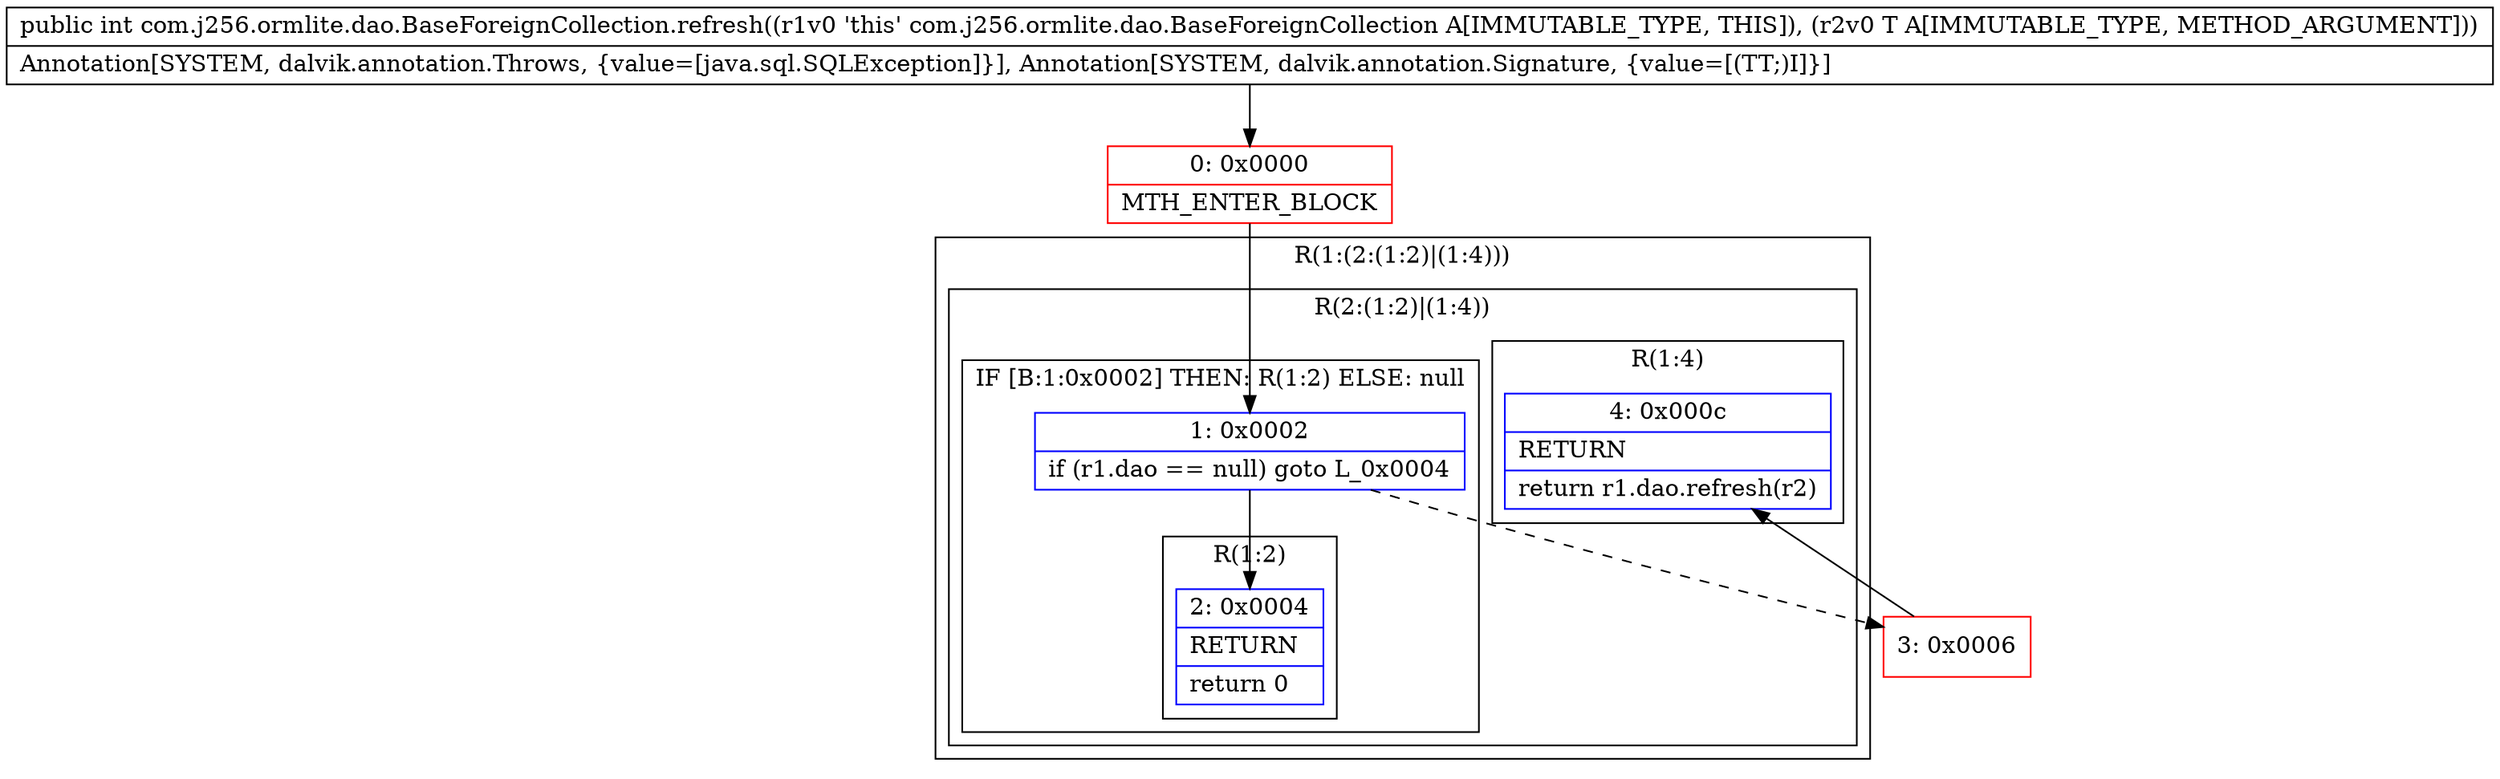 digraph "CFG forcom.j256.ormlite.dao.BaseForeignCollection.refresh(Ljava\/lang\/Object;)I" {
subgraph cluster_Region_1772540194 {
label = "R(1:(2:(1:2)|(1:4)))";
node [shape=record,color=blue];
subgraph cluster_Region_516900168 {
label = "R(2:(1:2)|(1:4))";
node [shape=record,color=blue];
subgraph cluster_IfRegion_138395549 {
label = "IF [B:1:0x0002] THEN: R(1:2) ELSE: null";
node [shape=record,color=blue];
Node_1 [shape=record,label="{1\:\ 0x0002|if (r1.dao == null) goto L_0x0004\l}"];
subgraph cluster_Region_1959198313 {
label = "R(1:2)";
node [shape=record,color=blue];
Node_2 [shape=record,label="{2\:\ 0x0004|RETURN\l|return 0\l}"];
}
}
subgraph cluster_Region_733355538 {
label = "R(1:4)";
node [shape=record,color=blue];
Node_4 [shape=record,label="{4\:\ 0x000c|RETURN\l|return r1.dao.refresh(r2)\l}"];
}
}
}
Node_0 [shape=record,color=red,label="{0\:\ 0x0000|MTH_ENTER_BLOCK\l}"];
Node_3 [shape=record,color=red,label="{3\:\ 0x0006}"];
MethodNode[shape=record,label="{public int com.j256.ormlite.dao.BaseForeignCollection.refresh((r1v0 'this' com.j256.ormlite.dao.BaseForeignCollection A[IMMUTABLE_TYPE, THIS]), (r2v0 T A[IMMUTABLE_TYPE, METHOD_ARGUMENT]))  | Annotation[SYSTEM, dalvik.annotation.Throws, \{value=[java.sql.SQLException]\}], Annotation[SYSTEM, dalvik.annotation.Signature, \{value=[(TT;)I]\}]\l}"];
MethodNode -> Node_0;
Node_1 -> Node_2;
Node_1 -> Node_3[style=dashed];
Node_0 -> Node_1;
Node_3 -> Node_4;
}

